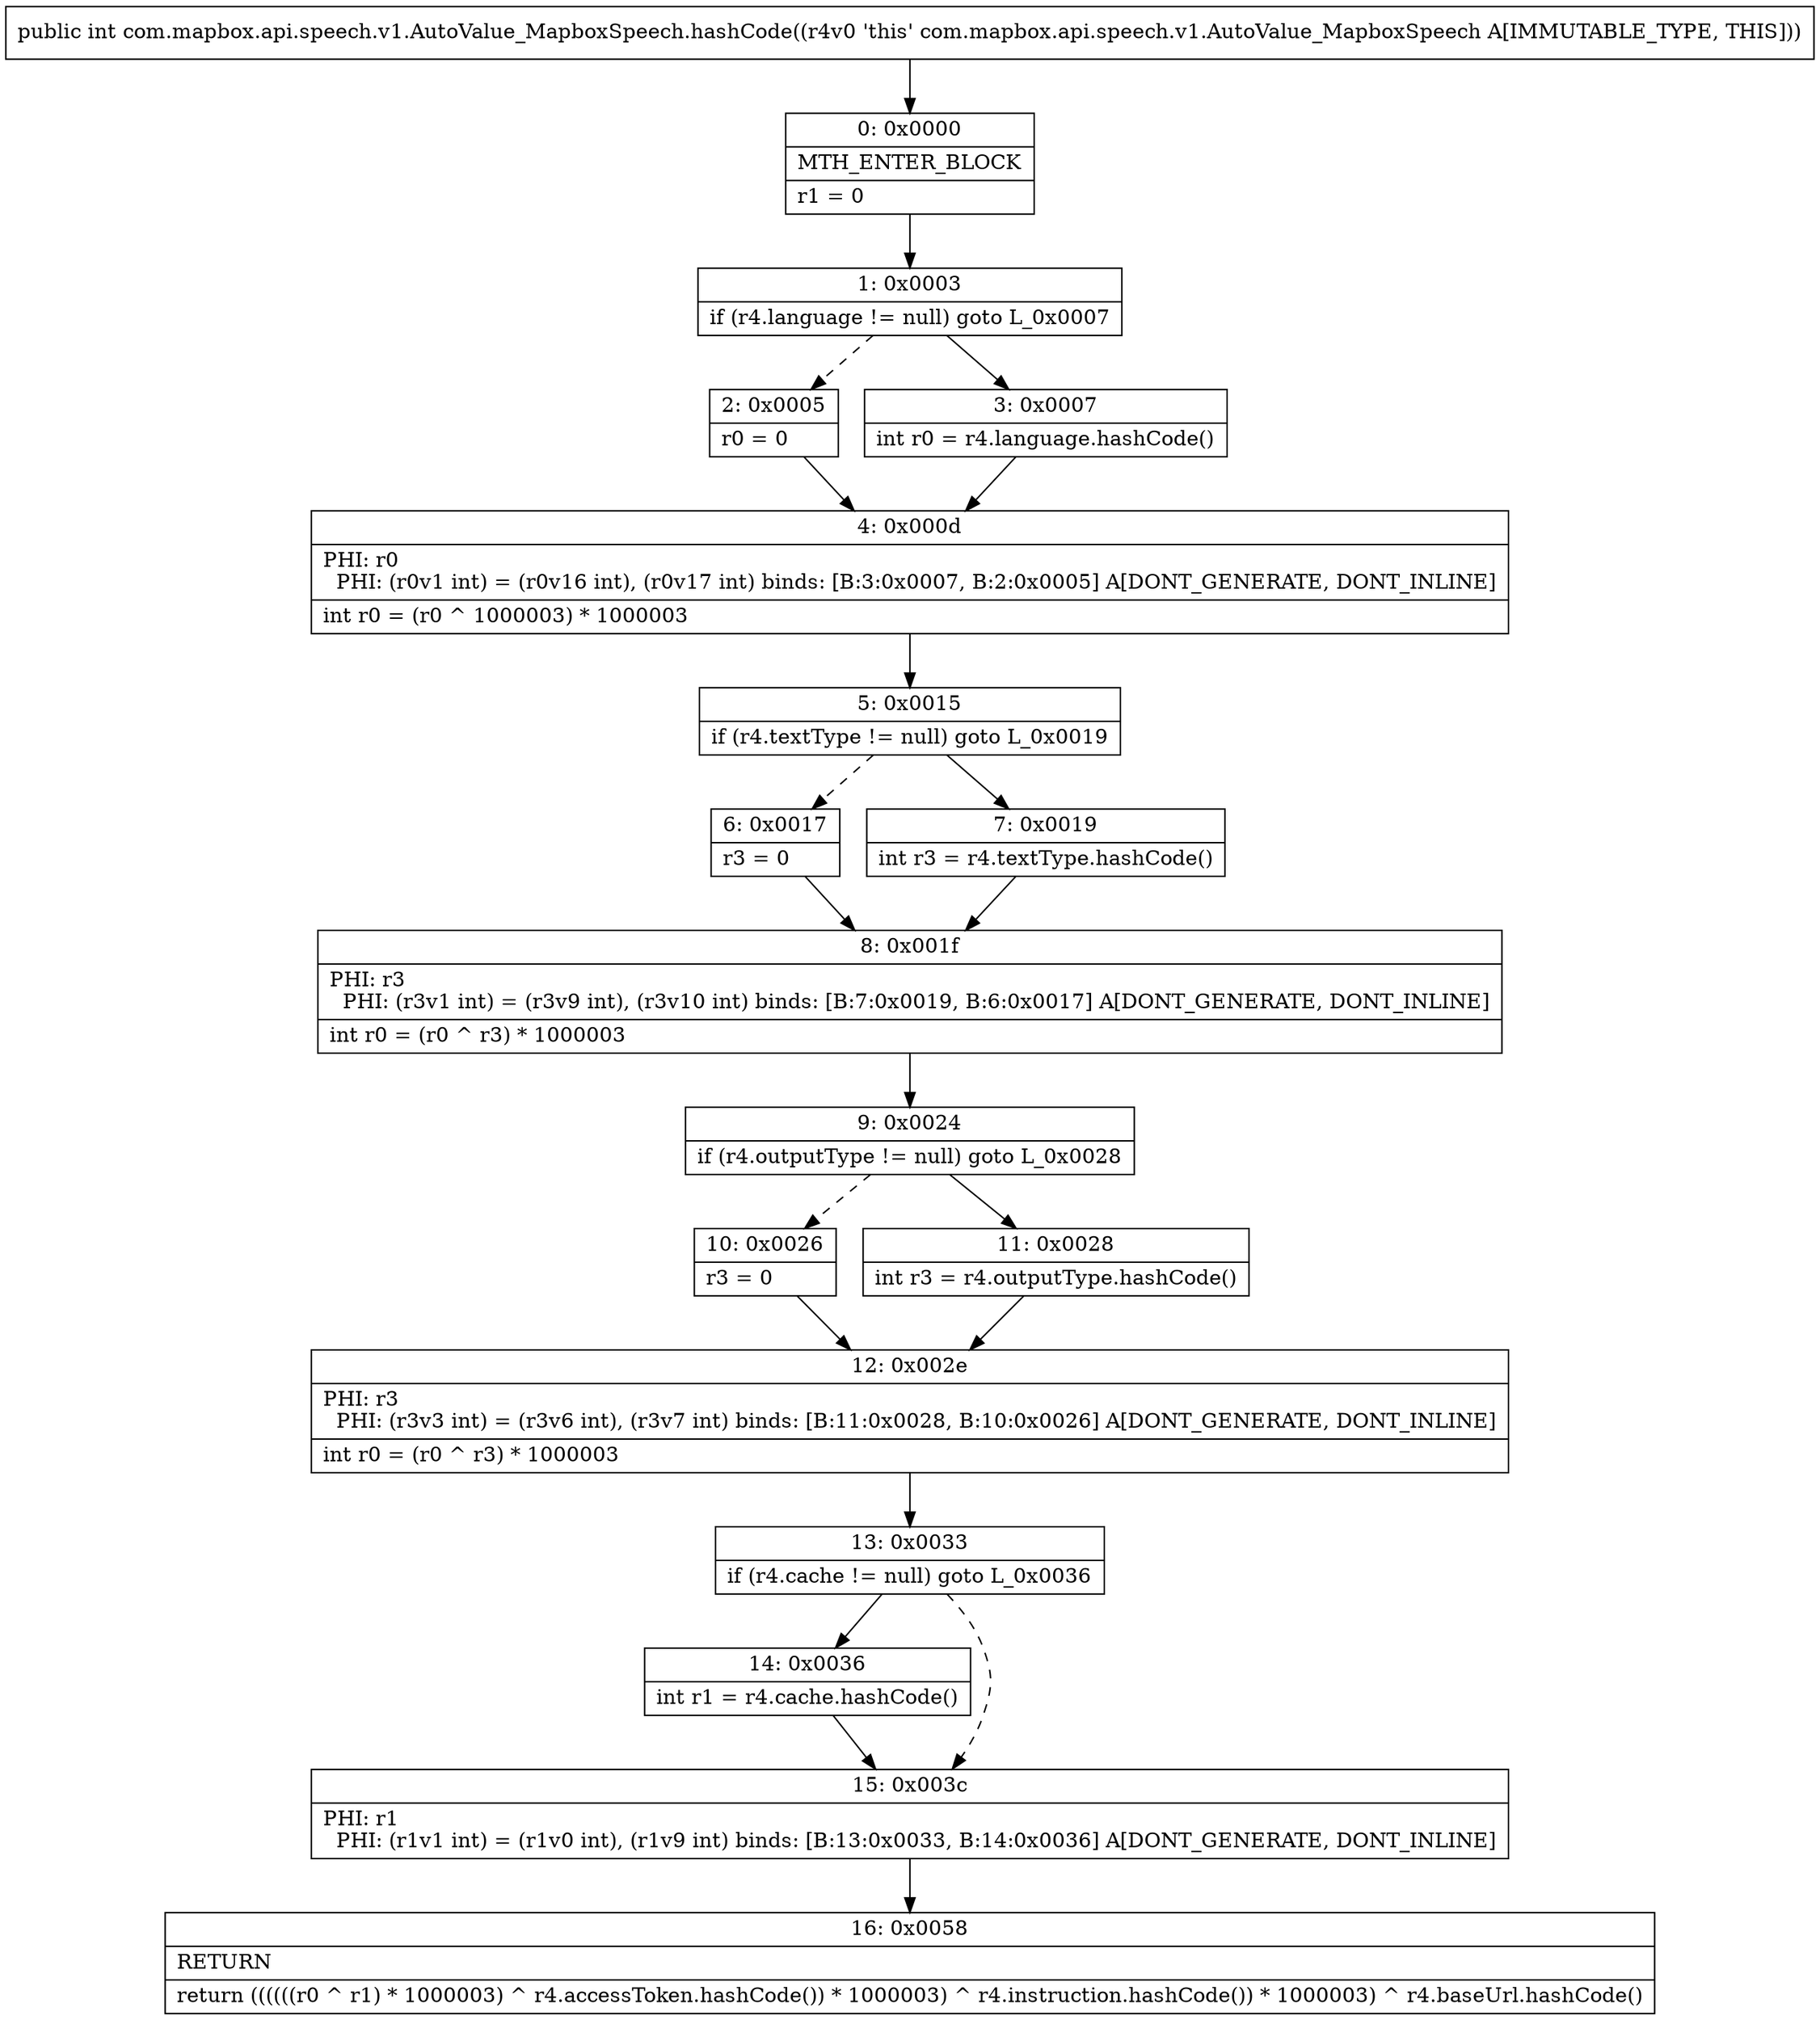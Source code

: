 digraph "CFG forcom.mapbox.api.speech.v1.AutoValue_MapboxSpeech.hashCode()I" {
Node_0 [shape=record,label="{0\:\ 0x0000|MTH_ENTER_BLOCK\l|r1 = 0\l}"];
Node_1 [shape=record,label="{1\:\ 0x0003|if (r4.language != null) goto L_0x0007\l}"];
Node_2 [shape=record,label="{2\:\ 0x0005|r0 = 0\l}"];
Node_3 [shape=record,label="{3\:\ 0x0007|int r0 = r4.language.hashCode()\l}"];
Node_4 [shape=record,label="{4\:\ 0x000d|PHI: r0 \l  PHI: (r0v1 int) = (r0v16 int), (r0v17 int) binds: [B:3:0x0007, B:2:0x0005] A[DONT_GENERATE, DONT_INLINE]\l|int r0 = (r0 ^ 1000003) * 1000003\l}"];
Node_5 [shape=record,label="{5\:\ 0x0015|if (r4.textType != null) goto L_0x0019\l}"];
Node_6 [shape=record,label="{6\:\ 0x0017|r3 = 0\l}"];
Node_7 [shape=record,label="{7\:\ 0x0019|int r3 = r4.textType.hashCode()\l}"];
Node_8 [shape=record,label="{8\:\ 0x001f|PHI: r3 \l  PHI: (r3v1 int) = (r3v9 int), (r3v10 int) binds: [B:7:0x0019, B:6:0x0017] A[DONT_GENERATE, DONT_INLINE]\l|int r0 = (r0 ^ r3) * 1000003\l}"];
Node_9 [shape=record,label="{9\:\ 0x0024|if (r4.outputType != null) goto L_0x0028\l}"];
Node_10 [shape=record,label="{10\:\ 0x0026|r3 = 0\l}"];
Node_11 [shape=record,label="{11\:\ 0x0028|int r3 = r4.outputType.hashCode()\l}"];
Node_12 [shape=record,label="{12\:\ 0x002e|PHI: r3 \l  PHI: (r3v3 int) = (r3v6 int), (r3v7 int) binds: [B:11:0x0028, B:10:0x0026] A[DONT_GENERATE, DONT_INLINE]\l|int r0 = (r0 ^ r3) * 1000003\l}"];
Node_13 [shape=record,label="{13\:\ 0x0033|if (r4.cache != null) goto L_0x0036\l}"];
Node_14 [shape=record,label="{14\:\ 0x0036|int r1 = r4.cache.hashCode()\l}"];
Node_15 [shape=record,label="{15\:\ 0x003c|PHI: r1 \l  PHI: (r1v1 int) = (r1v0 int), (r1v9 int) binds: [B:13:0x0033, B:14:0x0036] A[DONT_GENERATE, DONT_INLINE]\l}"];
Node_16 [shape=record,label="{16\:\ 0x0058|RETURN\l|return ((((((r0 ^ r1) * 1000003) ^ r4.accessToken.hashCode()) * 1000003) ^ r4.instruction.hashCode()) * 1000003) ^ r4.baseUrl.hashCode()\l}"];
MethodNode[shape=record,label="{public int com.mapbox.api.speech.v1.AutoValue_MapboxSpeech.hashCode((r4v0 'this' com.mapbox.api.speech.v1.AutoValue_MapboxSpeech A[IMMUTABLE_TYPE, THIS])) }"];
MethodNode -> Node_0;
Node_0 -> Node_1;
Node_1 -> Node_2[style=dashed];
Node_1 -> Node_3;
Node_2 -> Node_4;
Node_3 -> Node_4;
Node_4 -> Node_5;
Node_5 -> Node_6[style=dashed];
Node_5 -> Node_7;
Node_6 -> Node_8;
Node_7 -> Node_8;
Node_8 -> Node_9;
Node_9 -> Node_10[style=dashed];
Node_9 -> Node_11;
Node_10 -> Node_12;
Node_11 -> Node_12;
Node_12 -> Node_13;
Node_13 -> Node_14;
Node_13 -> Node_15[style=dashed];
Node_14 -> Node_15;
Node_15 -> Node_16;
}

